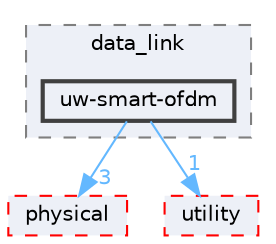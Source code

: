 digraph "uw-smart-ofdm"
{
 // LATEX_PDF_SIZE
  bgcolor="transparent";
  edge [fontname=Helvetica,fontsize=10,labelfontname=Helvetica,labelfontsize=10];
  node [fontname=Helvetica,fontsize=10,shape=box,height=0.2,width=0.4];
  compound=true
  subgraph clusterdir_f7bea17b332b01568654fe6fe9b8c8b6 {
    graph [ bgcolor="#edf0f7", pencolor="grey50", label="data_link", fontname=Helvetica,fontsize=10 style="filled,dashed", URL="dir_f7bea17b332b01568654fe6fe9b8c8b6.html",tooltip=""]
  dir_d232b2a217cdcc14d12a7b753a227606 [label="uw-smart-ofdm", fillcolor="#edf0f7", color="grey25", style="filled,bold", URL="dir_d232b2a217cdcc14d12a7b753a227606.html",tooltip=""];
  }
  dir_72e4c916a7f28a58468fd1f36d6e4463 [label="physical", fillcolor="#edf0f7", color="red", style="filled,dashed", URL="dir_72e4c916a7f28a58468fd1f36d6e4463.html",tooltip=""];
  dir_a43ceb1f18007199fece73aadfe16a51 [label="utility", fillcolor="#edf0f7", color="red", style="filled,dashed", URL="dir_a43ceb1f18007199fece73aadfe16a51.html",tooltip=""];
  dir_d232b2a217cdcc14d12a7b753a227606->dir_72e4c916a7f28a58468fd1f36d6e4463 [headlabel="3", labeldistance=1.5 headhref="dir_000035_000023.html" href="dir_000035_000023.html" color="steelblue1" fontcolor="steelblue1"];
  dir_d232b2a217cdcc14d12a7b753a227606->dir_a43ceb1f18007199fece73aadfe16a51 [headlabel="1", labeldistance=1.5 headhref="dir_000035_000029.html" href="dir_000035_000029.html" color="steelblue1" fontcolor="steelblue1"];
}
